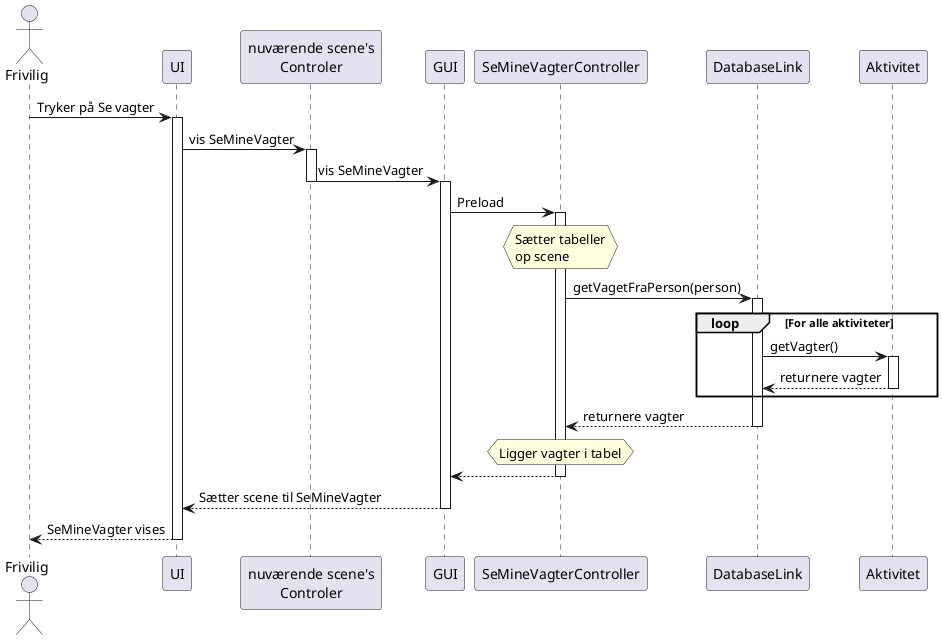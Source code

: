 @startuml
'https://plantuml.com/sequence-diagram


actor Frivilig as user
participant UI
participant "nuværende scene's\nControler" as controller
participant GUI
participant SeMineVagterController
participant DatabaseLink
participant Aktivitet

user -> UI : Tryker på Se vagter
activate UI


UI -> controller : vis SeMineVagter
activate controller
controller -> GUI : vis SeMineVagter
deactivate controller

activate GUI

GUI -> SeMineVagterController : Preload

activate SeMineVagterController
hnote over SeMineVagterController : Sætter tabeller\nop scene
SeMineVagterController -> DatabaseLink : getVagetFraPerson(person)
activate DatabaseLink
loop For alle aktiviteter
    DatabaseLink -> Aktivitet : getVagter()
    activate Aktivitet
    Aktivitet --> DatabaseLink : returnere vagter
    deactivate Aktivitet
end
DatabaseLink --> SeMineVagterController : returnere vagter
deactivate DatabaseLink
hnote over SeMineVagterController : Ligger vagter i tabel
SeMineVagterController --> GUI
deactivate SeMineVagterController
GUI --> UI : Sætter scene til SeMineVagter
deactivate GUI
UI --> user : SeMineVagter vises
deactivate UI






@enduml